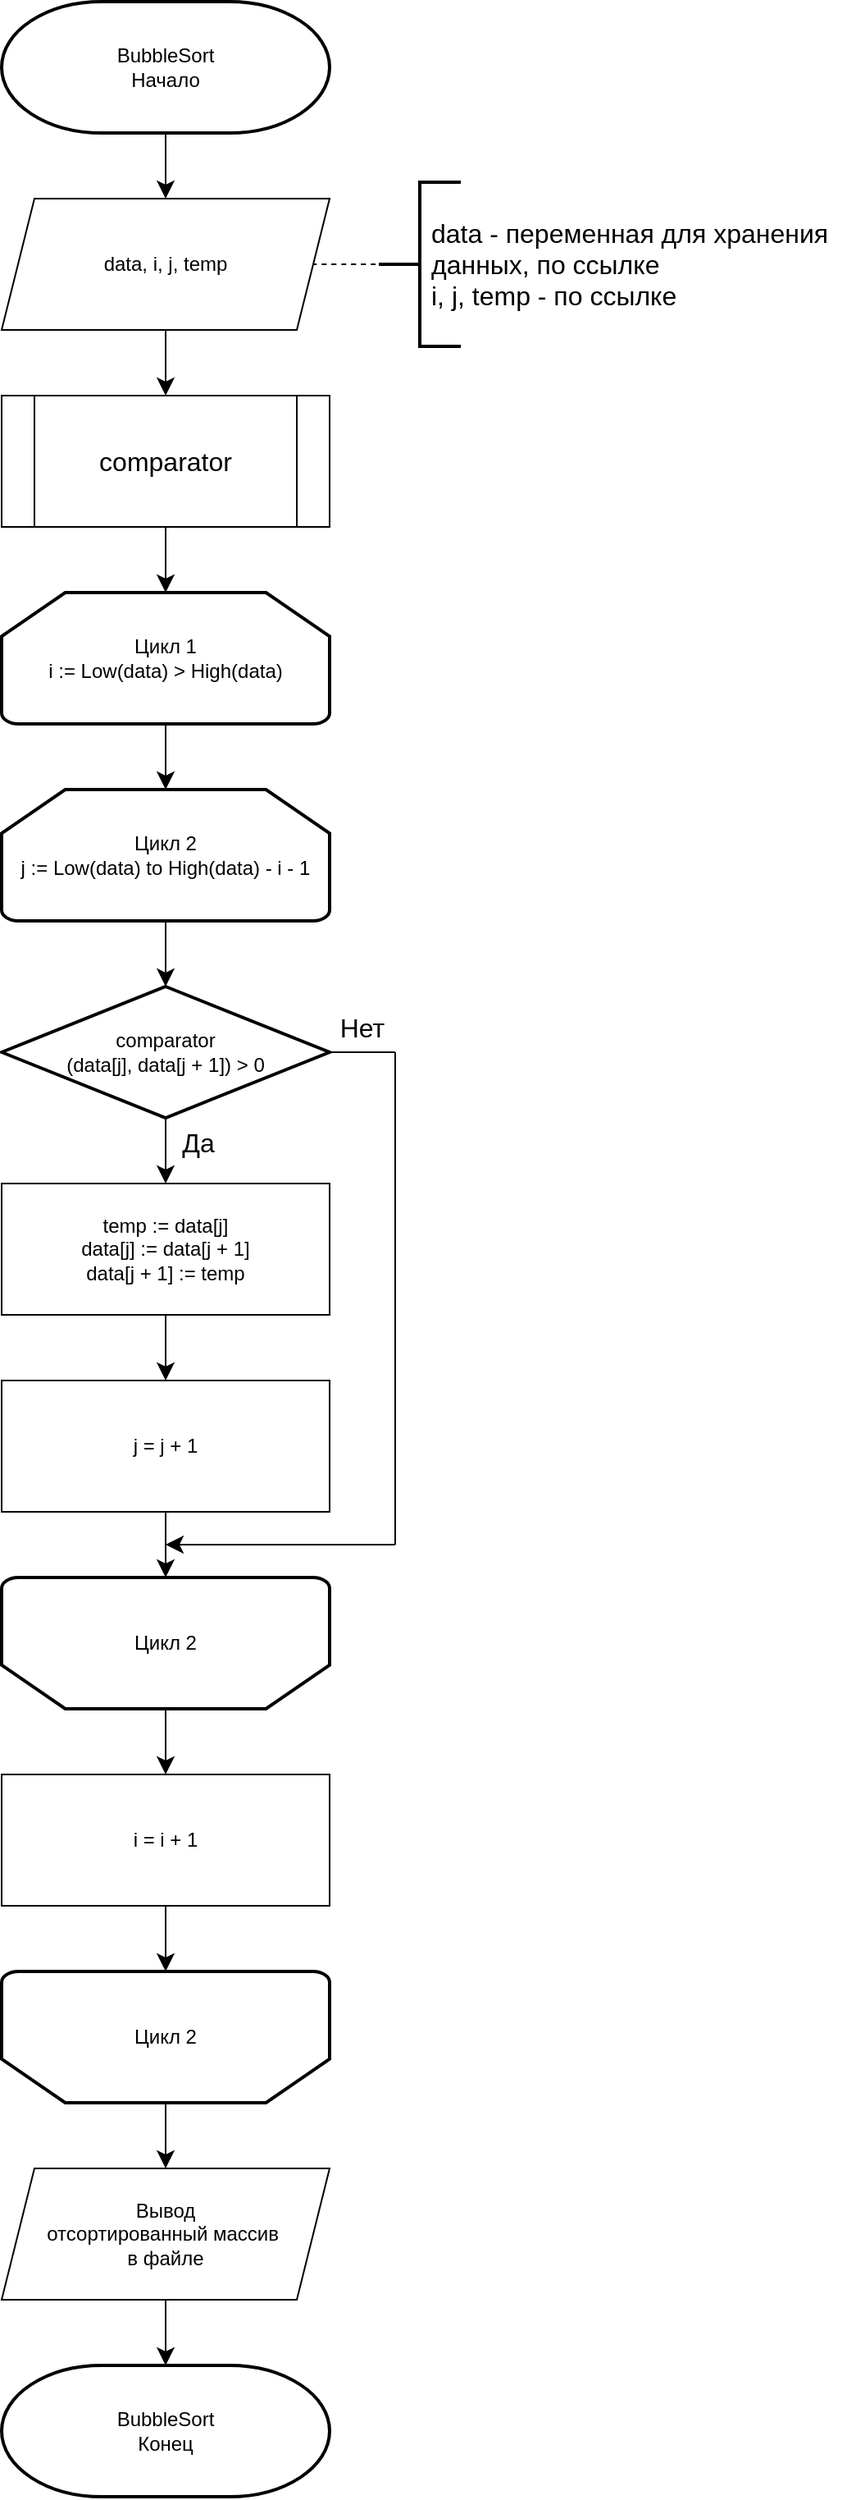 <mxfile version="25.0.3">
  <diagram id="C5RBs43oDa-KdzZeNtuy" name="Page-1">
    <mxGraphModel dx="464" dy="945" grid="1" gridSize="10" guides="1" tooltips="1" connect="1" arrows="1" fold="1" page="1" pageScale="1" pageWidth="827" pageHeight="1169" math="0" shadow="0">
      <root>
        <mxCell id="WIyWlLk6GJQsqaUBKTNV-0" />
        <mxCell id="WIyWlLk6GJQsqaUBKTNV-1" parent="WIyWlLk6GJQsqaUBKTNV-0" />
        <mxCell id="a5eu4FeXnZPsgheyO-cV-3" value="" style="edgeStyle=none;curved=1;rounded=0;orthogonalLoop=1;jettySize=auto;html=1;fontSize=12;startSize=8;endSize=8;" edge="1" parent="WIyWlLk6GJQsqaUBKTNV-1" source="a5eu4FeXnZPsgheyO-cV-0" target="a5eu4FeXnZPsgheyO-cV-2">
          <mxGeometry relative="1" as="geometry" />
        </mxCell>
        <mxCell id="a5eu4FeXnZPsgheyO-cV-0" value="BubbleSort&lt;div&gt;Начало&lt;/div&gt;" style="strokeWidth=2;html=1;shape=mxgraph.flowchart.terminator;whiteSpace=wrap;" vertex="1" parent="WIyWlLk6GJQsqaUBKTNV-1">
          <mxGeometry x="120" y="40" width="200" height="80" as="geometry" />
        </mxCell>
        <mxCell id="a5eu4FeXnZPsgheyO-cV-33" style="edgeStyle=none;curved=1;rounded=0;orthogonalLoop=1;jettySize=auto;html=1;entryX=0.5;entryY=0;entryDx=0;entryDy=0;fontSize=12;startSize=8;endSize=8;" edge="1" parent="WIyWlLk6GJQsqaUBKTNV-1" source="a5eu4FeXnZPsgheyO-cV-2" target="a5eu4FeXnZPsgheyO-cV-29">
          <mxGeometry relative="1" as="geometry" />
        </mxCell>
        <mxCell id="a5eu4FeXnZPsgheyO-cV-2" value="data, i, j, temp" style="shape=parallelogram;perimeter=parallelogramPerimeter;whiteSpace=wrap;html=1;fixedSize=1;" vertex="1" parent="WIyWlLk6GJQsqaUBKTNV-1">
          <mxGeometry x="120" y="160" width="200" height="80" as="geometry" />
        </mxCell>
        <mxCell id="a5eu4FeXnZPsgheyO-cV-5" value="" style="endArrow=none;dashed=1;html=1;rounded=0;fontSize=12;startSize=8;endSize=8;curved=1;entryX=1;entryY=0.5;entryDx=0;entryDy=0;" edge="1" parent="WIyWlLk6GJQsqaUBKTNV-1" target="a5eu4FeXnZPsgheyO-cV-2">
          <mxGeometry width="50" height="50" relative="1" as="geometry">
            <mxPoint x="360" y="200" as="sourcePoint" />
            <mxPoint x="390" y="460" as="targetPoint" />
          </mxGeometry>
        </mxCell>
        <mxCell id="a5eu4FeXnZPsgheyO-cV-6" value="" style="strokeWidth=2;html=1;shape=mxgraph.flowchart.annotation_2;align=left;labelPosition=right;pointerEvents=1;" vertex="1" parent="WIyWlLk6GJQsqaUBKTNV-1">
          <mxGeometry x="350" y="150" width="50" height="100" as="geometry" />
        </mxCell>
        <mxCell id="a5eu4FeXnZPsgheyO-cV-7" value="&lt;div style=&quot;&quot;&gt;&lt;span style=&quot;background-color: initial;&quot;&gt;data - переменная для хранения данных, по ссылке&lt;/span&gt;&lt;/div&gt;&lt;div&gt;i, j, temp - по ссылке&lt;/div&gt;" style="text;html=1;align=left;verticalAlign=middle;whiteSpace=wrap;rounded=0;fontSize=16;" vertex="1" parent="WIyWlLk6GJQsqaUBKTNV-1">
          <mxGeometry x="380" y="150" width="260" height="100" as="geometry" />
        </mxCell>
        <mxCell id="a5eu4FeXnZPsgheyO-cV-11" value="" style="edgeStyle=none;curved=1;rounded=0;orthogonalLoop=1;jettySize=auto;html=1;fontSize=12;startSize=8;endSize=8;" edge="1" parent="WIyWlLk6GJQsqaUBKTNV-1" source="a5eu4FeXnZPsgheyO-cV-8" target="a5eu4FeXnZPsgheyO-cV-9">
          <mxGeometry relative="1" as="geometry" />
        </mxCell>
        <mxCell id="a5eu4FeXnZPsgheyO-cV-8" value="Цикл 1&lt;div&gt;i := Low(data) &amp;gt; High(data)&lt;/div&gt;" style="strokeWidth=2;html=1;shape=mxgraph.flowchart.loop_limit;whiteSpace=wrap;" vertex="1" parent="WIyWlLk6GJQsqaUBKTNV-1">
          <mxGeometry x="120" y="400" width="200" height="80" as="geometry" />
        </mxCell>
        <mxCell id="a5eu4FeXnZPsgheyO-cV-13" value="" style="edgeStyle=none;curved=1;rounded=0;orthogonalLoop=1;jettySize=auto;html=1;fontSize=12;startSize=8;endSize=8;" edge="1" parent="WIyWlLk6GJQsqaUBKTNV-1" source="a5eu4FeXnZPsgheyO-cV-9" target="a5eu4FeXnZPsgheyO-cV-12">
          <mxGeometry relative="1" as="geometry" />
        </mxCell>
        <mxCell id="a5eu4FeXnZPsgheyO-cV-9" value="Цикл 2&lt;div&gt;j := Low(data) to High(data) - i - 1&lt;/div&gt;" style="strokeWidth=2;html=1;shape=mxgraph.flowchart.loop_limit;whiteSpace=wrap;" vertex="1" parent="WIyWlLk6GJQsqaUBKTNV-1">
          <mxGeometry x="120" y="520" width="200" height="80" as="geometry" />
        </mxCell>
        <mxCell id="a5eu4FeXnZPsgheyO-cV-15" value="" style="edgeStyle=none;curved=1;rounded=0;orthogonalLoop=1;jettySize=auto;html=1;fontSize=12;startSize=8;endSize=8;" edge="1" parent="WIyWlLk6GJQsqaUBKTNV-1" source="a5eu4FeXnZPsgheyO-cV-12" target="a5eu4FeXnZPsgheyO-cV-14">
          <mxGeometry relative="1" as="geometry" />
        </mxCell>
        <mxCell id="a5eu4FeXnZPsgheyO-cV-12" value="comparator&lt;div&gt;(&lt;span style=&quot;background-color: initial;&quot;&gt;data[j], data[j + 1]) &amp;gt; 0&lt;/span&gt;&lt;/div&gt;" style="strokeWidth=2;html=1;shape=mxgraph.flowchart.decision;whiteSpace=wrap;" vertex="1" parent="WIyWlLk6GJQsqaUBKTNV-1">
          <mxGeometry x="120" y="640" width="200" height="80" as="geometry" />
        </mxCell>
        <mxCell id="a5eu4FeXnZPsgheyO-cV-19" value="" style="edgeStyle=none;curved=1;rounded=0;orthogonalLoop=1;jettySize=auto;html=1;fontSize=12;startSize=8;endSize=8;" edge="1" parent="WIyWlLk6GJQsqaUBKTNV-1" source="a5eu4FeXnZPsgheyO-cV-14" target="a5eu4FeXnZPsgheyO-cV-17">
          <mxGeometry relative="1" as="geometry" />
        </mxCell>
        <mxCell id="a5eu4FeXnZPsgheyO-cV-14" value="&lt;div&gt;temp := data[j]&lt;/div&gt;&lt;div&gt;&lt;span style=&quot;background-color: initial;&quot;&gt;data[j] := data[j + 1]&lt;/span&gt;&lt;/div&gt;&lt;div&gt;&lt;span style=&quot;background-color: initial;&quot;&gt;data[j + 1] := temp&lt;/span&gt;&lt;/div&gt;" style="rounded=0;whiteSpace=wrap;html=1;" vertex="1" parent="WIyWlLk6GJQsqaUBKTNV-1">
          <mxGeometry x="120" y="760" width="200" height="80" as="geometry" />
        </mxCell>
        <mxCell id="a5eu4FeXnZPsgheyO-cV-23" value="" style="edgeStyle=none;curved=1;rounded=0;orthogonalLoop=1;jettySize=auto;html=1;fontSize=12;startSize=8;endSize=8;" edge="1" parent="WIyWlLk6GJQsqaUBKTNV-1" source="a5eu4FeXnZPsgheyO-cV-16" target="a5eu4FeXnZPsgheyO-cV-22">
          <mxGeometry relative="1" as="geometry" />
        </mxCell>
        <mxCell id="a5eu4FeXnZPsgheyO-cV-16" value="Цикл 2" style="strokeWidth=2;html=1;shape=mxgraph.flowchart.loop_limit;whiteSpace=wrap;direction=west;" vertex="1" parent="WIyWlLk6GJQsqaUBKTNV-1">
          <mxGeometry x="120" y="1000" width="200" height="80" as="geometry" />
        </mxCell>
        <mxCell id="a5eu4FeXnZPsgheyO-cV-20" value="" style="edgeStyle=none;curved=1;rounded=0;orthogonalLoop=1;jettySize=auto;html=1;fontSize=12;startSize=8;endSize=8;" edge="1" parent="WIyWlLk6GJQsqaUBKTNV-1" source="a5eu4FeXnZPsgheyO-cV-17" target="a5eu4FeXnZPsgheyO-cV-16">
          <mxGeometry relative="1" as="geometry" />
        </mxCell>
        <mxCell id="a5eu4FeXnZPsgheyO-cV-17" value="j = j + 1" style="rounded=0;whiteSpace=wrap;html=1;" vertex="1" parent="WIyWlLk6GJQsqaUBKTNV-1">
          <mxGeometry x="120" y="880" width="200" height="80" as="geometry" />
        </mxCell>
        <mxCell id="a5eu4FeXnZPsgheyO-cV-18" style="edgeStyle=none;curved=1;rounded=0;orthogonalLoop=1;jettySize=auto;html=1;entryX=0.55;entryY=0;entryDx=0;entryDy=0;entryPerimeter=0;fontSize=12;startSize=8;endSize=8;" edge="1" parent="WIyWlLk6GJQsqaUBKTNV-1" source="a5eu4FeXnZPsgheyO-cV-17" target="a5eu4FeXnZPsgheyO-cV-17">
          <mxGeometry relative="1" as="geometry" />
        </mxCell>
        <mxCell id="a5eu4FeXnZPsgheyO-cV-26" value="" style="edgeStyle=none;curved=1;rounded=0;orthogonalLoop=1;jettySize=auto;html=1;fontSize=12;startSize=8;endSize=8;" edge="1" parent="WIyWlLk6GJQsqaUBKTNV-1" source="a5eu4FeXnZPsgheyO-cV-21" target="a5eu4FeXnZPsgheyO-cV-25">
          <mxGeometry relative="1" as="geometry" />
        </mxCell>
        <mxCell id="a5eu4FeXnZPsgheyO-cV-21" value="Цикл 2" style="strokeWidth=2;html=1;shape=mxgraph.flowchart.loop_limit;whiteSpace=wrap;direction=west;" vertex="1" parent="WIyWlLk6GJQsqaUBKTNV-1">
          <mxGeometry x="120" y="1240" width="200" height="80" as="geometry" />
        </mxCell>
        <mxCell id="a5eu4FeXnZPsgheyO-cV-24" value="" style="edgeStyle=none;curved=1;rounded=0;orthogonalLoop=1;jettySize=auto;html=1;fontSize=12;startSize=8;endSize=8;" edge="1" parent="WIyWlLk6GJQsqaUBKTNV-1" source="a5eu4FeXnZPsgheyO-cV-22" target="a5eu4FeXnZPsgheyO-cV-21">
          <mxGeometry relative="1" as="geometry" />
        </mxCell>
        <mxCell id="a5eu4FeXnZPsgheyO-cV-22" value="i = i + 1" style="rounded=0;whiteSpace=wrap;html=1;" vertex="1" parent="WIyWlLk6GJQsqaUBKTNV-1">
          <mxGeometry x="120" y="1120" width="200" height="80" as="geometry" />
        </mxCell>
        <mxCell id="a5eu4FeXnZPsgheyO-cV-28" value="" style="edgeStyle=none;curved=1;rounded=0;orthogonalLoop=1;jettySize=auto;html=1;fontSize=12;startSize=8;endSize=8;" edge="1" parent="WIyWlLk6GJQsqaUBKTNV-1" source="a5eu4FeXnZPsgheyO-cV-25" target="a5eu4FeXnZPsgheyO-cV-27">
          <mxGeometry relative="1" as="geometry" />
        </mxCell>
        <mxCell id="a5eu4FeXnZPsgheyO-cV-25" value="Вывод&lt;div&gt;отсортированный массив&amp;nbsp;&lt;/div&gt;&lt;div&gt;в файле&lt;/div&gt;" style="shape=parallelogram;perimeter=parallelogramPerimeter;whiteSpace=wrap;html=1;fixedSize=1;" vertex="1" parent="WIyWlLk6GJQsqaUBKTNV-1">
          <mxGeometry x="120" y="1360" width="200" height="80" as="geometry" />
        </mxCell>
        <mxCell id="a5eu4FeXnZPsgheyO-cV-27" value="BubbleSort&lt;div&gt;Конец&lt;/div&gt;" style="strokeWidth=2;html=1;shape=mxgraph.flowchart.terminator;whiteSpace=wrap;" vertex="1" parent="WIyWlLk6GJQsqaUBKTNV-1">
          <mxGeometry x="120" y="1480" width="200" height="80" as="geometry" />
        </mxCell>
        <mxCell id="a5eu4FeXnZPsgheyO-cV-34" value="" style="edgeStyle=none;curved=1;rounded=0;orthogonalLoop=1;jettySize=auto;html=1;fontSize=12;startSize=8;endSize=8;" edge="1" parent="WIyWlLk6GJQsqaUBKTNV-1" source="a5eu4FeXnZPsgheyO-cV-29" target="a5eu4FeXnZPsgheyO-cV-8">
          <mxGeometry relative="1" as="geometry" />
        </mxCell>
        <mxCell id="a5eu4FeXnZPsgheyO-cV-29" value="" style="shape=process;whiteSpace=wrap;html=1;backgroundOutline=1;" vertex="1" parent="WIyWlLk6GJQsqaUBKTNV-1">
          <mxGeometry x="120" y="280" width="200" height="80" as="geometry" />
        </mxCell>
        <mxCell id="a5eu4FeXnZPsgheyO-cV-31" value="comparator" style="text;html=1;align=center;verticalAlign=middle;whiteSpace=wrap;rounded=0;fontSize=16;" vertex="1" parent="WIyWlLk6GJQsqaUBKTNV-1">
          <mxGeometry x="190" y="305" width="60" height="30" as="geometry" />
        </mxCell>
        <mxCell id="a5eu4FeXnZPsgheyO-cV-35" value="" style="endArrow=none;html=1;rounded=0;fontSize=12;startSize=8;endSize=8;curved=1;entryX=1;entryY=0.5;entryDx=0;entryDy=0;entryPerimeter=0;" edge="1" parent="WIyWlLk6GJQsqaUBKTNV-1" target="a5eu4FeXnZPsgheyO-cV-12">
          <mxGeometry width="50" height="50" relative="1" as="geometry">
            <mxPoint x="360" y="680" as="sourcePoint" />
            <mxPoint x="290" y="740" as="targetPoint" />
          </mxGeometry>
        </mxCell>
        <mxCell id="a5eu4FeXnZPsgheyO-cV-36" value="" style="endArrow=none;html=1;rounded=0;fontSize=12;startSize=8;endSize=8;curved=1;" edge="1" parent="WIyWlLk6GJQsqaUBKTNV-1">
          <mxGeometry width="50" height="50" relative="1" as="geometry">
            <mxPoint x="360" y="680" as="sourcePoint" />
            <mxPoint x="360" y="980" as="targetPoint" />
          </mxGeometry>
        </mxCell>
        <mxCell id="a5eu4FeXnZPsgheyO-cV-37" value="" style="endArrow=classic;html=1;rounded=0;fontSize=12;startSize=8;endSize=8;curved=1;" edge="1" parent="WIyWlLk6GJQsqaUBKTNV-1">
          <mxGeometry width="50" height="50" relative="1" as="geometry">
            <mxPoint x="360" y="980" as="sourcePoint" />
            <mxPoint x="220" y="980" as="targetPoint" />
          </mxGeometry>
        </mxCell>
        <mxCell id="a5eu4FeXnZPsgheyO-cV-38" value="Да" style="text;html=1;align=center;verticalAlign=middle;whiteSpace=wrap;rounded=0;fontSize=16;" vertex="1" parent="WIyWlLk6GJQsqaUBKTNV-1">
          <mxGeometry x="210" y="720" width="60" height="30" as="geometry" />
        </mxCell>
        <mxCell id="a5eu4FeXnZPsgheyO-cV-39" value="Нет" style="text;html=1;align=center;verticalAlign=middle;whiteSpace=wrap;rounded=0;fontSize=16;" vertex="1" parent="WIyWlLk6GJQsqaUBKTNV-1">
          <mxGeometry x="310" y="650" width="60" height="30" as="geometry" />
        </mxCell>
      </root>
    </mxGraphModel>
  </diagram>
</mxfile>

